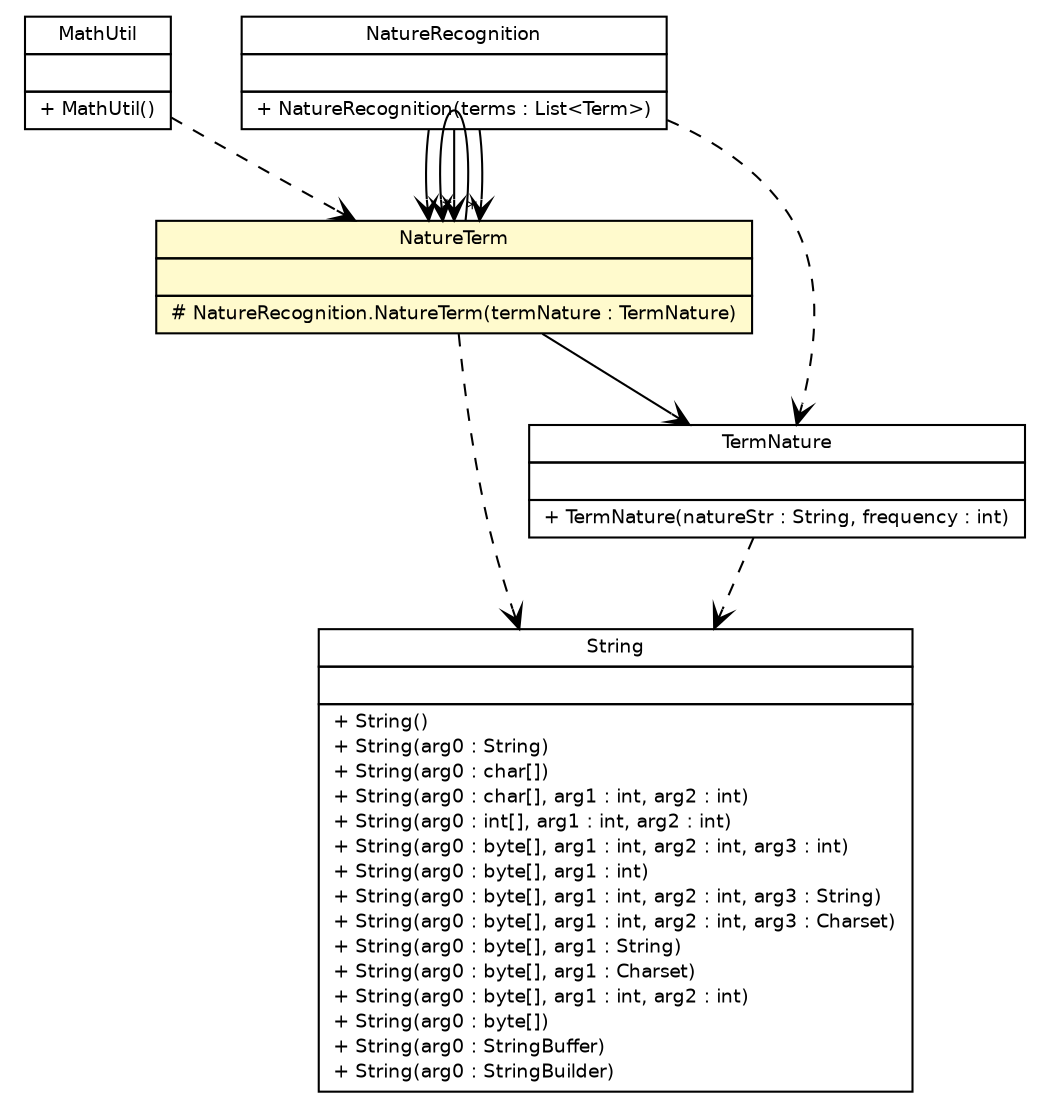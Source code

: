 #!/usr/local/bin/dot
#
# Class diagram 
# Generated by UmlGraph version 4.6 (http://www.spinellis.gr/sw/umlgraph)
#

digraph G {
	edge [fontname="Helvetica",fontsize=10,labelfontname="Helvetica",labelfontsize=10];
	node [fontname="Helvetica",fontsize=10,shape=plaintext];
	// org.soul.domain.TermNature
	c9962 [label=<<table border="0" cellborder="1" cellspacing="0" cellpadding="2" port="p" href="../domain/TermNature.html">
		<tr><td><table border="0" cellspacing="0" cellpadding="1">
			<tr><td> TermNature </td></tr>
		</table></td></tr>
		<tr><td><table border="0" cellspacing="0" cellpadding="1">
			<tr><td align="left">  </td></tr>
		</table></td></tr>
		<tr><td><table border="0" cellspacing="0" cellpadding="1">
			<tr><td align="left"> + TermNature(natureStr : String, frequency : int) </td></tr>
		</table></td></tr>
		</table>>, fontname="Helvetica", fontcolor="black", fontsize=9.0];
	// org.soul.util.MathUtil
	c9990 [label=<<table border="0" cellborder="1" cellspacing="0" cellpadding="2" port="p" href="../util/MathUtil.html">
		<tr><td><table border="0" cellspacing="0" cellpadding="1">
			<tr><td> MathUtil </td></tr>
		</table></td></tr>
		<tr><td><table border="0" cellspacing="0" cellpadding="1">
			<tr><td align="left">  </td></tr>
		</table></td></tr>
		<tr><td><table border="0" cellspacing="0" cellpadding="1">
			<tr><td align="left"> + MathUtil() </td></tr>
		</table></td></tr>
		</table>>, fontname="Helvetica", fontcolor="black", fontsize=9.0];
	// org.soul.recognition.NatureRecognition
	c10005 [label=<<table border="0" cellborder="1" cellspacing="0" cellpadding="2" port="p" href="./NatureRecognition.html">
		<tr><td><table border="0" cellspacing="0" cellpadding="1">
			<tr><td> NatureRecognition </td></tr>
		</table></td></tr>
		<tr><td><table border="0" cellspacing="0" cellpadding="1">
			<tr><td align="left">  </td></tr>
		</table></td></tr>
		<tr><td><table border="0" cellspacing="0" cellpadding="1">
			<tr><td align="left"> + NatureRecognition(terms : List&lt;Term&gt;) </td></tr>
		</table></td></tr>
		</table>>, fontname="Helvetica", fontcolor="black", fontsize=9.0];
	// org.soul.recognition.NatureRecognition.NatureTerm
	c10006 [label=<<table border="0" cellborder="1" cellspacing="0" cellpadding="2" port="p" bgcolor="lemonChiffon" href="./NatureRecognition.NatureTerm.html">
		<tr><td><table border="0" cellspacing="0" cellpadding="1">
			<tr><td> NatureTerm </td></tr>
		</table></td></tr>
		<tr><td><table border="0" cellspacing="0" cellpadding="1">
			<tr><td align="left">  </td></tr>
		</table></td></tr>
		<tr><td><table border="0" cellspacing="0" cellpadding="1">
			<tr><td align="left"> # NatureRecognition.NatureTerm(termNature : TermNature) </td></tr>
		</table></td></tr>
		</table>>, fontname="Helvetica", fontcolor="black", fontsize=9.0];
	// org.soul.recognition.NatureRecognition NAVASSOC org.soul.recognition.NatureRecognition.NatureTerm
	c10005:p -> c10006:p [taillabel="", label="", headlabel="", fontname="Helvetica", fontcolor="black", fontsize=10.0, color="black", arrowhead=open];
	// org.soul.recognition.NatureRecognition NAVASSOC org.soul.recognition.NatureRecognition.NatureTerm
	c10005:p -> c10006:p [taillabel="", label="", headlabel="*", fontname="Helvetica", fontcolor="black", fontsize=10.0, color="black", arrowhead=open];
	// org.soul.recognition.NatureRecognition NAVASSOC org.soul.recognition.NatureRecognition.NatureTerm
	c10005:p -> c10006:p [taillabel="", label="", headlabel="*", fontname="Helvetica", fontcolor="black", fontsize=10.0, color="black", arrowhead=open];
	// org.soul.recognition.NatureRecognition.NatureTerm NAVASSOC org.soul.domain.TermNature
	c10006:p -> c9962:p [taillabel="", label="", headlabel="", fontname="Helvetica", fontcolor="black", fontsize=10.0, color="black", arrowhead=open];
	// org.soul.recognition.NatureRecognition.NatureTerm NAVASSOC org.soul.recognition.NatureRecognition.NatureTerm
	c10006:p -> c10006:p [taillabel="", label="", headlabel="", fontname="Helvetica", fontcolor="black", fontsize=10.0, color="black", arrowhead=open];
	// org.soul.domain.TermNature DEPEND java.lang.String
	c9962:p -> c10009:p [taillabel="", label="", headlabel="", fontname="Helvetica", fontcolor="black", fontsize=10.0, color="black", arrowhead=open, style=dashed];
	// org.soul.util.MathUtil DEPEND org.soul.recognition.NatureRecognition.NatureTerm
	c9990:p -> c10006:p [taillabel="", label="", headlabel="", fontname="Helvetica", fontcolor="black", fontsize=10.0, color="black", arrowhead=open, style=dashed];
	// org.soul.recognition.NatureRecognition DEPEND org.soul.domain.TermNature
	c10005:p -> c9962:p [taillabel="", label="", headlabel="", fontname="Helvetica", fontcolor="black", fontsize=10.0, color="black", arrowhead=open, style=dashed];
	// org.soul.recognition.NatureRecognition.NatureTerm DEPEND java.lang.String
	c10006:p -> c10009:p [taillabel="", label="", headlabel="", fontname="Helvetica", fontcolor="black", fontsize=10.0, color="black", arrowhead=open, style=dashed];
	// java.lang.String
	c10009 [label=<<table border="0" cellborder="1" cellspacing="0" cellpadding="2" port="p" href="http://java.sun.com/j2se/1.4.2/docs/api/java/lang/String.html">
		<tr><td><table border="0" cellspacing="0" cellpadding="1">
			<tr><td> String </td></tr>
		</table></td></tr>
		<tr><td><table border="0" cellspacing="0" cellpadding="1">
			<tr><td align="left">  </td></tr>
		</table></td></tr>
		<tr><td><table border="0" cellspacing="0" cellpadding="1">
			<tr><td align="left"> + String() </td></tr>
			<tr><td align="left"> + String(arg0 : String) </td></tr>
			<tr><td align="left"> + String(arg0 : char[]) </td></tr>
			<tr><td align="left"> + String(arg0 : char[], arg1 : int, arg2 : int) </td></tr>
			<tr><td align="left"> + String(arg0 : int[], arg1 : int, arg2 : int) </td></tr>
			<tr><td align="left"> + String(arg0 : byte[], arg1 : int, arg2 : int, arg3 : int) </td></tr>
			<tr><td align="left"> + String(arg0 : byte[], arg1 : int) </td></tr>
			<tr><td align="left"> + String(arg0 : byte[], arg1 : int, arg2 : int, arg3 : String) </td></tr>
			<tr><td align="left"> + String(arg0 : byte[], arg1 : int, arg2 : int, arg3 : Charset) </td></tr>
			<tr><td align="left"> + String(arg0 : byte[], arg1 : String) </td></tr>
			<tr><td align="left"> + String(arg0 : byte[], arg1 : Charset) </td></tr>
			<tr><td align="left"> + String(arg0 : byte[], arg1 : int, arg2 : int) </td></tr>
			<tr><td align="left"> + String(arg0 : byte[]) </td></tr>
			<tr><td align="left"> + String(arg0 : StringBuffer) </td></tr>
			<tr><td align="left"> + String(arg0 : StringBuilder) </td></tr>
		</table></td></tr>
		</table>>, fontname="Helvetica", fontcolor="black", fontsize=9.0];
}

